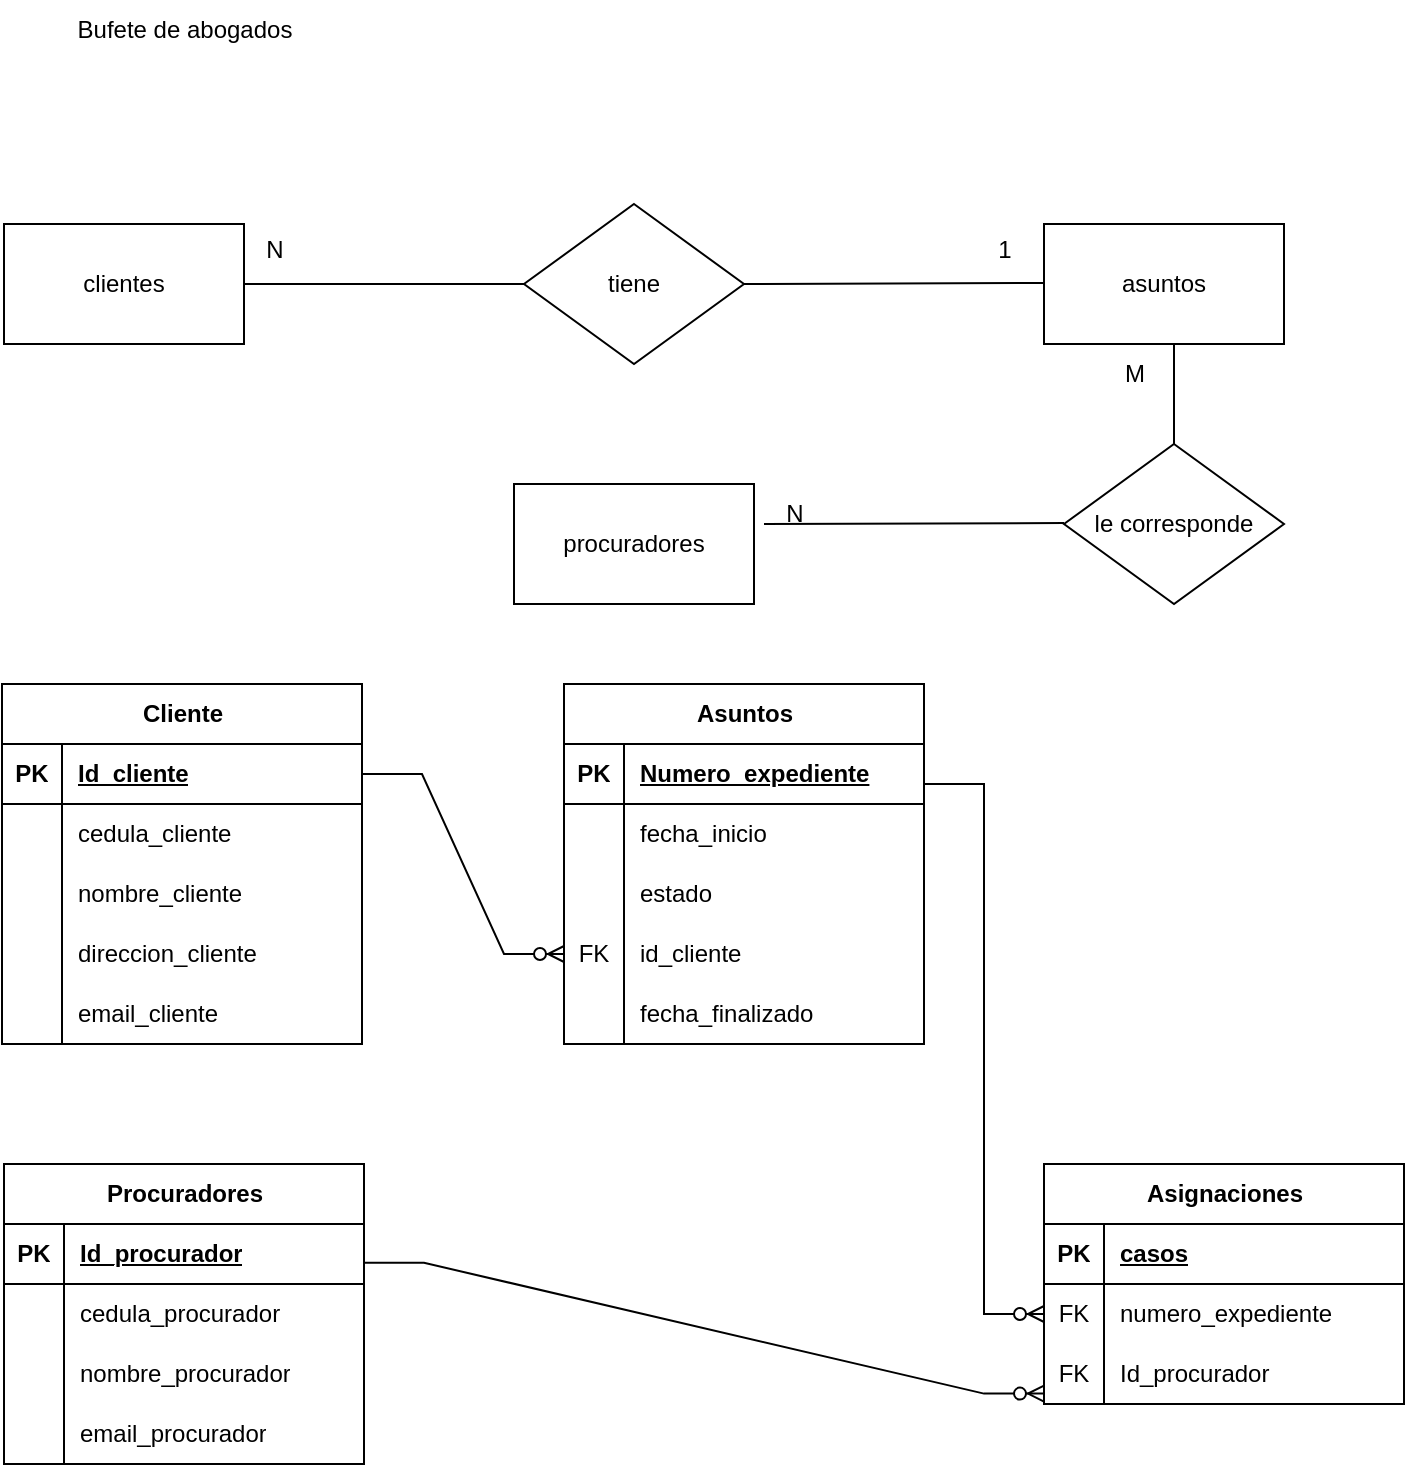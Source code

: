 <mxfile version="21.6.7" type="device">
  <diagram name="Página-1" id="XJ2WqQQjokAcw8YafFzw">
    <mxGraphModel dx="996" dy="541" grid="1" gridSize="10" guides="1" tooltips="1" connect="1" arrows="1" fold="1" page="1" pageScale="1" pageWidth="827" pageHeight="1169" math="0" shadow="0">
      <root>
        <mxCell id="0" />
        <mxCell id="1" parent="0" />
        <mxCell id="Ekouq0RmLSx-K_k8Ovtk-1" value="Bufete de abogados" style="text;html=1;align=center;verticalAlign=middle;resizable=0;points=[];autosize=1;strokeColor=none;fillColor=none;" parent="1" vertex="1">
          <mxGeometry x="65" y="18" width="130" height="30" as="geometry" />
        </mxCell>
        <mxCell id="Ekouq0RmLSx-K_k8Ovtk-2" value="clientes" style="rounded=0;whiteSpace=wrap;html=1;" parent="1" vertex="1">
          <mxGeometry x="40" y="130" width="120" height="60" as="geometry" />
        </mxCell>
        <mxCell id="Ekouq0RmLSx-K_k8Ovtk-3" value="asuntos" style="rounded=0;whiteSpace=wrap;html=1;" parent="1" vertex="1">
          <mxGeometry x="560" y="130" width="120" height="60" as="geometry" />
        </mxCell>
        <mxCell id="Ekouq0RmLSx-K_k8Ovtk-5" value="procuradores" style="rounded=0;whiteSpace=wrap;html=1;" parent="1" vertex="1">
          <mxGeometry x="295" y="260" width="120" height="60" as="geometry" />
        </mxCell>
        <mxCell id="Ekouq0RmLSx-K_k8Ovtk-6" value="tiene" style="rhombus;whiteSpace=wrap;html=1;" parent="1" vertex="1">
          <mxGeometry x="300" y="120" width="110" height="80" as="geometry" />
        </mxCell>
        <mxCell id="Ekouq0RmLSx-K_k8Ovtk-17" value="" style="edgeStyle=orthogonalEdgeStyle;rounded=0;orthogonalLoop=1;jettySize=auto;html=1;endArrow=none;endFill=0;" parent="1" source="Ekouq0RmLSx-K_k8Ovtk-7" target="Ekouq0RmLSx-K_k8Ovtk-3" edge="1">
          <mxGeometry relative="1" as="geometry">
            <Array as="points">
              <mxPoint x="625" y="200" />
              <mxPoint x="625" y="200" />
            </Array>
          </mxGeometry>
        </mxCell>
        <mxCell id="Ekouq0RmLSx-K_k8Ovtk-7" value="le corresponde" style="rhombus;whiteSpace=wrap;html=1;" parent="1" vertex="1">
          <mxGeometry x="570" y="240" width="110" height="80" as="geometry" />
        </mxCell>
        <mxCell id="Ekouq0RmLSx-K_k8Ovtk-8" value="" style="endArrow=none;html=1;rounded=0;" parent="1" edge="1">
          <mxGeometry relative="1" as="geometry">
            <mxPoint x="420" y="280" as="sourcePoint" />
            <mxPoint x="570" y="279.5" as="targetPoint" />
          </mxGeometry>
        </mxCell>
        <mxCell id="Ekouq0RmLSx-K_k8Ovtk-10" value="" style="endArrow=none;html=1;rounded=0;" parent="1" edge="1">
          <mxGeometry relative="1" as="geometry">
            <mxPoint x="410" y="160" as="sourcePoint" />
            <mxPoint x="560" y="159.5" as="targetPoint" />
          </mxGeometry>
        </mxCell>
        <mxCell id="Ekouq0RmLSx-K_k8Ovtk-11" value="" style="endArrow=none;html=1;rounded=0;entryX=0;entryY=0.5;entryDx=0;entryDy=0;" parent="1" target="Ekouq0RmLSx-K_k8Ovtk-6" edge="1">
          <mxGeometry relative="1" as="geometry">
            <mxPoint x="160" y="160" as="sourcePoint" />
            <mxPoint x="290" y="159.5" as="targetPoint" />
          </mxGeometry>
        </mxCell>
        <mxCell id="Ekouq0RmLSx-K_k8Ovtk-18" value="N" style="text;html=1;align=center;verticalAlign=middle;resizable=0;points=[];autosize=1;strokeColor=none;fillColor=none;" parent="1" vertex="1">
          <mxGeometry x="160" y="128" width="30" height="30" as="geometry" />
        </mxCell>
        <mxCell id="Ekouq0RmLSx-K_k8Ovtk-19" value="1" style="text;html=1;align=center;verticalAlign=middle;resizable=0;points=[];autosize=1;strokeColor=none;fillColor=none;" parent="1" vertex="1">
          <mxGeometry x="525" y="128" width="30" height="30" as="geometry" />
        </mxCell>
        <mxCell id="Ekouq0RmLSx-K_k8Ovtk-20" value="N" style="text;html=1;align=center;verticalAlign=middle;resizable=0;points=[];autosize=1;strokeColor=none;fillColor=none;" parent="1" vertex="1">
          <mxGeometry x="420" y="260" width="30" height="30" as="geometry" />
        </mxCell>
        <mxCell id="Ekouq0RmLSx-K_k8Ovtk-21" value="M" style="text;html=1;align=center;verticalAlign=middle;resizable=0;points=[];autosize=1;strokeColor=none;fillColor=none;" parent="1" vertex="1">
          <mxGeometry x="590" y="190" width="30" height="30" as="geometry" />
        </mxCell>
        <mxCell id="Ekouq0RmLSx-K_k8Ovtk-22" value="Cliente" style="shape=table;startSize=30;container=1;collapsible=1;childLayout=tableLayout;fixedRows=1;rowLines=0;fontStyle=1;align=center;resizeLast=1;html=1;" parent="1" vertex="1">
          <mxGeometry x="39" y="360" width="180" height="180" as="geometry" />
        </mxCell>
        <mxCell id="Ekouq0RmLSx-K_k8Ovtk-23" value="" style="shape=tableRow;horizontal=0;startSize=0;swimlaneHead=0;swimlaneBody=0;fillColor=none;collapsible=0;dropTarget=0;points=[[0,0.5],[1,0.5]];portConstraint=eastwest;top=0;left=0;right=0;bottom=1;" parent="Ekouq0RmLSx-K_k8Ovtk-22" vertex="1">
          <mxGeometry y="30" width="180" height="30" as="geometry" />
        </mxCell>
        <mxCell id="Ekouq0RmLSx-K_k8Ovtk-24" value="PK" style="shape=partialRectangle;connectable=0;fillColor=none;top=0;left=0;bottom=0;right=0;fontStyle=1;overflow=hidden;whiteSpace=wrap;html=1;" parent="Ekouq0RmLSx-K_k8Ovtk-23" vertex="1">
          <mxGeometry width="30" height="30" as="geometry">
            <mxRectangle width="30" height="30" as="alternateBounds" />
          </mxGeometry>
        </mxCell>
        <mxCell id="Ekouq0RmLSx-K_k8Ovtk-25" value="Id_cliente" style="shape=partialRectangle;connectable=0;fillColor=none;top=0;left=0;bottom=0;right=0;align=left;spacingLeft=6;fontStyle=5;overflow=hidden;whiteSpace=wrap;html=1;" parent="Ekouq0RmLSx-K_k8Ovtk-23" vertex="1">
          <mxGeometry x="30" width="150" height="30" as="geometry">
            <mxRectangle width="150" height="30" as="alternateBounds" />
          </mxGeometry>
        </mxCell>
        <mxCell id="Ekouq0RmLSx-K_k8Ovtk-26" value="" style="shape=tableRow;horizontal=0;startSize=0;swimlaneHead=0;swimlaneBody=0;fillColor=none;collapsible=0;dropTarget=0;points=[[0,0.5],[1,0.5]];portConstraint=eastwest;top=0;left=0;right=0;bottom=0;" parent="Ekouq0RmLSx-K_k8Ovtk-22" vertex="1">
          <mxGeometry y="60" width="180" height="30" as="geometry" />
        </mxCell>
        <mxCell id="Ekouq0RmLSx-K_k8Ovtk-27" value="" style="shape=partialRectangle;connectable=0;fillColor=none;top=0;left=0;bottom=0;right=0;editable=1;overflow=hidden;whiteSpace=wrap;html=1;" parent="Ekouq0RmLSx-K_k8Ovtk-26" vertex="1">
          <mxGeometry width="30" height="30" as="geometry">
            <mxRectangle width="30" height="30" as="alternateBounds" />
          </mxGeometry>
        </mxCell>
        <mxCell id="Ekouq0RmLSx-K_k8Ovtk-28" value="cedula_cliente" style="shape=partialRectangle;connectable=0;fillColor=none;top=0;left=0;bottom=0;right=0;align=left;spacingLeft=6;overflow=hidden;whiteSpace=wrap;html=1;" parent="Ekouq0RmLSx-K_k8Ovtk-26" vertex="1">
          <mxGeometry x="30" width="150" height="30" as="geometry">
            <mxRectangle width="150" height="30" as="alternateBounds" />
          </mxGeometry>
        </mxCell>
        <mxCell id="Ekouq0RmLSx-K_k8Ovtk-29" value="" style="shape=tableRow;horizontal=0;startSize=0;swimlaneHead=0;swimlaneBody=0;fillColor=none;collapsible=0;dropTarget=0;points=[[0,0.5],[1,0.5]];portConstraint=eastwest;top=0;left=0;right=0;bottom=0;" parent="Ekouq0RmLSx-K_k8Ovtk-22" vertex="1">
          <mxGeometry y="90" width="180" height="30" as="geometry" />
        </mxCell>
        <mxCell id="Ekouq0RmLSx-K_k8Ovtk-30" value="" style="shape=partialRectangle;connectable=0;fillColor=none;top=0;left=0;bottom=0;right=0;editable=1;overflow=hidden;whiteSpace=wrap;html=1;" parent="Ekouq0RmLSx-K_k8Ovtk-29" vertex="1">
          <mxGeometry width="30" height="30" as="geometry">
            <mxRectangle width="30" height="30" as="alternateBounds" />
          </mxGeometry>
        </mxCell>
        <mxCell id="Ekouq0RmLSx-K_k8Ovtk-31" value="nombre_cliente" style="shape=partialRectangle;connectable=0;fillColor=none;top=0;left=0;bottom=0;right=0;align=left;spacingLeft=6;overflow=hidden;whiteSpace=wrap;html=1;" parent="Ekouq0RmLSx-K_k8Ovtk-29" vertex="1">
          <mxGeometry x="30" width="150" height="30" as="geometry">
            <mxRectangle width="150" height="30" as="alternateBounds" />
          </mxGeometry>
        </mxCell>
        <mxCell id="Ekouq0RmLSx-K_k8Ovtk-32" value="" style="shape=tableRow;horizontal=0;startSize=0;swimlaneHead=0;swimlaneBody=0;fillColor=none;collapsible=0;dropTarget=0;points=[[0,0.5],[1,0.5]];portConstraint=eastwest;top=0;left=0;right=0;bottom=0;" parent="Ekouq0RmLSx-K_k8Ovtk-22" vertex="1">
          <mxGeometry y="120" width="180" height="30" as="geometry" />
        </mxCell>
        <mxCell id="Ekouq0RmLSx-K_k8Ovtk-33" value="" style="shape=partialRectangle;connectable=0;fillColor=none;top=0;left=0;bottom=0;right=0;editable=1;overflow=hidden;whiteSpace=wrap;html=1;" parent="Ekouq0RmLSx-K_k8Ovtk-32" vertex="1">
          <mxGeometry width="30" height="30" as="geometry">
            <mxRectangle width="30" height="30" as="alternateBounds" />
          </mxGeometry>
        </mxCell>
        <mxCell id="Ekouq0RmLSx-K_k8Ovtk-34" value="direccion_cliente" style="shape=partialRectangle;connectable=0;fillColor=none;top=0;left=0;bottom=0;right=0;align=left;spacingLeft=6;overflow=hidden;whiteSpace=wrap;html=1;" parent="Ekouq0RmLSx-K_k8Ovtk-32" vertex="1">
          <mxGeometry x="30" width="150" height="30" as="geometry">
            <mxRectangle width="150" height="30" as="alternateBounds" />
          </mxGeometry>
        </mxCell>
        <mxCell id="Ekouq0RmLSx-K_k8Ovtk-61" style="shape=tableRow;horizontal=0;startSize=0;swimlaneHead=0;swimlaneBody=0;fillColor=none;collapsible=0;dropTarget=0;points=[[0,0.5],[1,0.5]];portConstraint=eastwest;top=0;left=0;right=0;bottom=0;" parent="Ekouq0RmLSx-K_k8Ovtk-22" vertex="1">
          <mxGeometry y="150" width="180" height="30" as="geometry" />
        </mxCell>
        <mxCell id="Ekouq0RmLSx-K_k8Ovtk-62" style="shape=partialRectangle;connectable=0;fillColor=none;top=0;left=0;bottom=0;right=0;editable=1;overflow=hidden;whiteSpace=wrap;html=1;" parent="Ekouq0RmLSx-K_k8Ovtk-61" vertex="1">
          <mxGeometry width="30" height="30" as="geometry">
            <mxRectangle width="30" height="30" as="alternateBounds" />
          </mxGeometry>
        </mxCell>
        <mxCell id="Ekouq0RmLSx-K_k8Ovtk-63" value="email_cliente" style="shape=partialRectangle;connectable=0;fillColor=none;top=0;left=0;bottom=0;right=0;align=left;spacingLeft=6;overflow=hidden;whiteSpace=wrap;html=1;" parent="Ekouq0RmLSx-K_k8Ovtk-61" vertex="1">
          <mxGeometry x="30" width="150" height="30" as="geometry">
            <mxRectangle width="150" height="30" as="alternateBounds" />
          </mxGeometry>
        </mxCell>
        <mxCell id="Ekouq0RmLSx-K_k8Ovtk-35" value="Asuntos" style="shape=table;startSize=30;container=1;collapsible=1;childLayout=tableLayout;fixedRows=1;rowLines=0;fontStyle=1;align=center;resizeLast=1;html=1;" parent="1" vertex="1">
          <mxGeometry x="320" y="360" width="180" height="180" as="geometry" />
        </mxCell>
        <mxCell id="Ekouq0RmLSx-K_k8Ovtk-36" value="" style="shape=tableRow;horizontal=0;startSize=0;swimlaneHead=0;swimlaneBody=0;fillColor=none;collapsible=0;dropTarget=0;points=[[0,0.5],[1,0.5]];portConstraint=eastwest;top=0;left=0;right=0;bottom=1;" parent="Ekouq0RmLSx-K_k8Ovtk-35" vertex="1">
          <mxGeometry y="30" width="180" height="30" as="geometry" />
        </mxCell>
        <mxCell id="Ekouq0RmLSx-K_k8Ovtk-37" value="PK" style="shape=partialRectangle;connectable=0;fillColor=none;top=0;left=0;bottom=0;right=0;fontStyle=1;overflow=hidden;whiteSpace=wrap;html=1;" parent="Ekouq0RmLSx-K_k8Ovtk-36" vertex="1">
          <mxGeometry width="30" height="30" as="geometry">
            <mxRectangle width="30" height="30" as="alternateBounds" />
          </mxGeometry>
        </mxCell>
        <mxCell id="Ekouq0RmLSx-K_k8Ovtk-38" value="Numero_expediente" style="shape=partialRectangle;connectable=0;fillColor=none;top=0;left=0;bottom=0;right=0;align=left;spacingLeft=6;fontStyle=5;overflow=hidden;whiteSpace=wrap;html=1;" parent="Ekouq0RmLSx-K_k8Ovtk-36" vertex="1">
          <mxGeometry x="30" width="150" height="30" as="geometry">
            <mxRectangle width="150" height="30" as="alternateBounds" />
          </mxGeometry>
        </mxCell>
        <mxCell id="Ekouq0RmLSx-K_k8Ovtk-39" value="" style="shape=tableRow;horizontal=0;startSize=0;swimlaneHead=0;swimlaneBody=0;fillColor=none;collapsible=0;dropTarget=0;points=[[0,0.5],[1,0.5]];portConstraint=eastwest;top=0;left=0;right=0;bottom=0;" parent="Ekouq0RmLSx-K_k8Ovtk-35" vertex="1">
          <mxGeometry y="60" width="180" height="30" as="geometry" />
        </mxCell>
        <mxCell id="Ekouq0RmLSx-K_k8Ovtk-40" value="" style="shape=partialRectangle;connectable=0;fillColor=none;top=0;left=0;bottom=0;right=0;editable=1;overflow=hidden;whiteSpace=wrap;html=1;" parent="Ekouq0RmLSx-K_k8Ovtk-39" vertex="1">
          <mxGeometry width="30" height="30" as="geometry">
            <mxRectangle width="30" height="30" as="alternateBounds" />
          </mxGeometry>
        </mxCell>
        <mxCell id="Ekouq0RmLSx-K_k8Ovtk-41" value="fecha_inicio" style="shape=partialRectangle;connectable=0;fillColor=none;top=0;left=0;bottom=0;right=0;align=left;spacingLeft=6;overflow=hidden;whiteSpace=wrap;html=1;" parent="Ekouq0RmLSx-K_k8Ovtk-39" vertex="1">
          <mxGeometry x="30" width="150" height="30" as="geometry">
            <mxRectangle width="150" height="30" as="alternateBounds" />
          </mxGeometry>
        </mxCell>
        <mxCell id="Ekouq0RmLSx-K_k8Ovtk-42" value="" style="shape=tableRow;horizontal=0;startSize=0;swimlaneHead=0;swimlaneBody=0;fillColor=none;collapsible=0;dropTarget=0;points=[[0,0.5],[1,0.5]];portConstraint=eastwest;top=0;left=0;right=0;bottom=0;" parent="Ekouq0RmLSx-K_k8Ovtk-35" vertex="1">
          <mxGeometry y="90" width="180" height="30" as="geometry" />
        </mxCell>
        <mxCell id="Ekouq0RmLSx-K_k8Ovtk-43" value="" style="shape=partialRectangle;connectable=0;fillColor=none;top=0;left=0;bottom=0;right=0;editable=1;overflow=hidden;whiteSpace=wrap;html=1;" parent="Ekouq0RmLSx-K_k8Ovtk-42" vertex="1">
          <mxGeometry width="30" height="30" as="geometry">
            <mxRectangle width="30" height="30" as="alternateBounds" />
          </mxGeometry>
        </mxCell>
        <mxCell id="Ekouq0RmLSx-K_k8Ovtk-44" value="estado" style="shape=partialRectangle;connectable=0;fillColor=none;top=0;left=0;bottom=0;right=0;align=left;spacingLeft=6;overflow=hidden;whiteSpace=wrap;html=1;" parent="Ekouq0RmLSx-K_k8Ovtk-42" vertex="1">
          <mxGeometry x="30" width="150" height="30" as="geometry">
            <mxRectangle width="150" height="30" as="alternateBounds" />
          </mxGeometry>
        </mxCell>
        <mxCell id="Ekouq0RmLSx-K_k8Ovtk-45" value="" style="shape=tableRow;horizontal=0;startSize=0;swimlaneHead=0;swimlaneBody=0;fillColor=none;collapsible=0;dropTarget=0;points=[[0,0.5],[1,0.5]];portConstraint=eastwest;top=0;left=0;right=0;bottom=0;" parent="Ekouq0RmLSx-K_k8Ovtk-35" vertex="1">
          <mxGeometry y="120" width="180" height="30" as="geometry" />
        </mxCell>
        <mxCell id="Ekouq0RmLSx-K_k8Ovtk-46" value="FK" style="shape=partialRectangle;connectable=0;fillColor=none;top=0;left=0;bottom=0;right=0;editable=1;overflow=hidden;whiteSpace=wrap;html=1;" parent="Ekouq0RmLSx-K_k8Ovtk-45" vertex="1">
          <mxGeometry width="30" height="30" as="geometry">
            <mxRectangle width="30" height="30" as="alternateBounds" />
          </mxGeometry>
        </mxCell>
        <mxCell id="Ekouq0RmLSx-K_k8Ovtk-47" value="id_cliente" style="shape=partialRectangle;connectable=0;fillColor=none;top=0;left=0;bottom=0;right=0;align=left;spacingLeft=6;overflow=hidden;whiteSpace=wrap;html=1;" parent="Ekouq0RmLSx-K_k8Ovtk-45" vertex="1">
          <mxGeometry x="30" width="150" height="30" as="geometry">
            <mxRectangle width="150" height="30" as="alternateBounds" />
          </mxGeometry>
        </mxCell>
        <mxCell id="Ekouq0RmLSx-K_k8Ovtk-64" style="shape=tableRow;horizontal=0;startSize=0;swimlaneHead=0;swimlaneBody=0;fillColor=none;collapsible=0;dropTarget=0;points=[[0,0.5],[1,0.5]];portConstraint=eastwest;top=0;left=0;right=0;bottom=0;" parent="Ekouq0RmLSx-K_k8Ovtk-35" vertex="1">
          <mxGeometry y="150" width="180" height="30" as="geometry" />
        </mxCell>
        <mxCell id="Ekouq0RmLSx-K_k8Ovtk-65" style="shape=partialRectangle;connectable=0;fillColor=none;top=0;left=0;bottom=0;right=0;editable=1;overflow=hidden;whiteSpace=wrap;html=1;" parent="Ekouq0RmLSx-K_k8Ovtk-64" vertex="1">
          <mxGeometry width="30" height="30" as="geometry">
            <mxRectangle width="30" height="30" as="alternateBounds" />
          </mxGeometry>
        </mxCell>
        <mxCell id="Ekouq0RmLSx-K_k8Ovtk-66" value="fecha_finalizado" style="shape=partialRectangle;connectable=0;fillColor=none;top=0;left=0;bottom=0;right=0;align=left;spacingLeft=6;overflow=hidden;whiteSpace=wrap;html=1;" parent="Ekouq0RmLSx-K_k8Ovtk-64" vertex="1">
          <mxGeometry x="30" width="150" height="30" as="geometry">
            <mxRectangle width="150" height="30" as="alternateBounds" />
          </mxGeometry>
        </mxCell>
        <mxCell id="Ekouq0RmLSx-K_k8Ovtk-48" value="Procuradores" style="shape=table;startSize=30;container=1;collapsible=1;childLayout=tableLayout;fixedRows=1;rowLines=0;fontStyle=1;align=center;resizeLast=1;html=1;" parent="1" vertex="1">
          <mxGeometry x="40" y="600" width="180" height="150" as="geometry" />
        </mxCell>
        <mxCell id="Ekouq0RmLSx-K_k8Ovtk-49" value="" style="shape=tableRow;horizontal=0;startSize=0;swimlaneHead=0;swimlaneBody=0;fillColor=none;collapsible=0;dropTarget=0;points=[[0,0.5],[1,0.5]];portConstraint=eastwest;top=0;left=0;right=0;bottom=1;" parent="Ekouq0RmLSx-K_k8Ovtk-48" vertex="1">
          <mxGeometry y="30" width="180" height="30" as="geometry" />
        </mxCell>
        <mxCell id="Ekouq0RmLSx-K_k8Ovtk-50" value="PK" style="shape=partialRectangle;connectable=0;fillColor=none;top=0;left=0;bottom=0;right=0;fontStyle=1;overflow=hidden;whiteSpace=wrap;html=1;" parent="Ekouq0RmLSx-K_k8Ovtk-49" vertex="1">
          <mxGeometry width="30" height="30" as="geometry">
            <mxRectangle width="30" height="30" as="alternateBounds" />
          </mxGeometry>
        </mxCell>
        <mxCell id="Ekouq0RmLSx-K_k8Ovtk-51" value="Id_procurador" style="shape=partialRectangle;connectable=0;fillColor=none;top=0;left=0;bottom=0;right=0;align=left;spacingLeft=6;fontStyle=5;overflow=hidden;whiteSpace=wrap;html=1;" parent="Ekouq0RmLSx-K_k8Ovtk-49" vertex="1">
          <mxGeometry x="30" width="150" height="30" as="geometry">
            <mxRectangle width="150" height="30" as="alternateBounds" />
          </mxGeometry>
        </mxCell>
        <mxCell id="Ekouq0RmLSx-K_k8Ovtk-52" value="" style="shape=tableRow;horizontal=0;startSize=0;swimlaneHead=0;swimlaneBody=0;fillColor=none;collapsible=0;dropTarget=0;points=[[0,0.5],[1,0.5]];portConstraint=eastwest;top=0;left=0;right=0;bottom=0;" parent="Ekouq0RmLSx-K_k8Ovtk-48" vertex="1">
          <mxGeometry y="60" width="180" height="30" as="geometry" />
        </mxCell>
        <mxCell id="Ekouq0RmLSx-K_k8Ovtk-53" value="" style="shape=partialRectangle;connectable=0;fillColor=none;top=0;left=0;bottom=0;right=0;editable=1;overflow=hidden;whiteSpace=wrap;html=1;" parent="Ekouq0RmLSx-K_k8Ovtk-52" vertex="1">
          <mxGeometry width="30" height="30" as="geometry">
            <mxRectangle width="30" height="30" as="alternateBounds" />
          </mxGeometry>
        </mxCell>
        <mxCell id="Ekouq0RmLSx-K_k8Ovtk-54" value="cedula_procurador" style="shape=partialRectangle;connectable=0;fillColor=none;top=0;left=0;bottom=0;right=0;align=left;spacingLeft=6;overflow=hidden;whiteSpace=wrap;html=1;" parent="Ekouq0RmLSx-K_k8Ovtk-52" vertex="1">
          <mxGeometry x="30" width="150" height="30" as="geometry">
            <mxRectangle width="150" height="30" as="alternateBounds" />
          </mxGeometry>
        </mxCell>
        <mxCell id="Ekouq0RmLSx-K_k8Ovtk-55" value="" style="shape=tableRow;horizontal=0;startSize=0;swimlaneHead=0;swimlaneBody=0;fillColor=none;collapsible=0;dropTarget=0;points=[[0,0.5],[1,0.5]];portConstraint=eastwest;top=0;left=0;right=0;bottom=0;" parent="Ekouq0RmLSx-K_k8Ovtk-48" vertex="1">
          <mxGeometry y="90" width="180" height="30" as="geometry" />
        </mxCell>
        <mxCell id="Ekouq0RmLSx-K_k8Ovtk-56" value="" style="shape=partialRectangle;connectable=0;fillColor=none;top=0;left=0;bottom=0;right=0;editable=1;overflow=hidden;whiteSpace=wrap;html=1;" parent="Ekouq0RmLSx-K_k8Ovtk-55" vertex="1">
          <mxGeometry width="30" height="30" as="geometry">
            <mxRectangle width="30" height="30" as="alternateBounds" />
          </mxGeometry>
        </mxCell>
        <mxCell id="Ekouq0RmLSx-K_k8Ovtk-57" value="nombre_procurador" style="shape=partialRectangle;connectable=0;fillColor=none;top=0;left=0;bottom=0;right=0;align=left;spacingLeft=6;overflow=hidden;whiteSpace=wrap;html=1;" parent="Ekouq0RmLSx-K_k8Ovtk-55" vertex="1">
          <mxGeometry x="30" width="150" height="30" as="geometry">
            <mxRectangle width="150" height="30" as="alternateBounds" />
          </mxGeometry>
        </mxCell>
        <mxCell id="Ekouq0RmLSx-K_k8Ovtk-58" value="" style="shape=tableRow;horizontal=0;startSize=0;swimlaneHead=0;swimlaneBody=0;fillColor=none;collapsible=0;dropTarget=0;points=[[0,0.5],[1,0.5]];portConstraint=eastwest;top=0;left=0;right=0;bottom=0;" parent="Ekouq0RmLSx-K_k8Ovtk-48" vertex="1">
          <mxGeometry y="120" width="180" height="30" as="geometry" />
        </mxCell>
        <mxCell id="Ekouq0RmLSx-K_k8Ovtk-59" value="" style="shape=partialRectangle;connectable=0;fillColor=none;top=0;left=0;bottom=0;right=0;editable=1;overflow=hidden;whiteSpace=wrap;html=1;" parent="Ekouq0RmLSx-K_k8Ovtk-58" vertex="1">
          <mxGeometry width="30" height="30" as="geometry">
            <mxRectangle width="30" height="30" as="alternateBounds" />
          </mxGeometry>
        </mxCell>
        <mxCell id="Ekouq0RmLSx-K_k8Ovtk-60" value="email_procurador" style="shape=partialRectangle;connectable=0;fillColor=none;top=0;left=0;bottom=0;right=0;align=left;spacingLeft=6;overflow=hidden;whiteSpace=wrap;html=1;" parent="Ekouq0RmLSx-K_k8Ovtk-58" vertex="1">
          <mxGeometry x="30" width="150" height="30" as="geometry">
            <mxRectangle width="150" height="30" as="alternateBounds" />
          </mxGeometry>
        </mxCell>
        <mxCell id="Ekouq0RmLSx-K_k8Ovtk-67" value="Asignaciones" style="shape=table;startSize=30;container=1;collapsible=1;childLayout=tableLayout;fixedRows=1;rowLines=0;fontStyle=1;align=center;resizeLast=1;html=1;" parent="1" vertex="1">
          <mxGeometry x="560" y="600" width="180" height="120" as="geometry" />
        </mxCell>
        <mxCell id="Ekouq0RmLSx-K_k8Ovtk-68" value="" style="shape=tableRow;horizontal=0;startSize=0;swimlaneHead=0;swimlaneBody=0;fillColor=none;collapsible=0;dropTarget=0;points=[[0,0.5],[1,0.5]];portConstraint=eastwest;top=0;left=0;right=0;bottom=1;" parent="Ekouq0RmLSx-K_k8Ovtk-67" vertex="1">
          <mxGeometry y="30" width="180" height="30" as="geometry" />
        </mxCell>
        <mxCell id="Ekouq0RmLSx-K_k8Ovtk-69" value="PK" style="shape=partialRectangle;connectable=0;fillColor=none;top=0;left=0;bottom=0;right=0;fontStyle=1;overflow=hidden;whiteSpace=wrap;html=1;" parent="Ekouq0RmLSx-K_k8Ovtk-68" vertex="1">
          <mxGeometry width="30" height="30" as="geometry">
            <mxRectangle width="30" height="30" as="alternateBounds" />
          </mxGeometry>
        </mxCell>
        <mxCell id="Ekouq0RmLSx-K_k8Ovtk-70" value="casos" style="shape=partialRectangle;connectable=0;fillColor=none;top=0;left=0;bottom=0;right=0;align=left;spacingLeft=6;fontStyle=5;overflow=hidden;whiteSpace=wrap;html=1;" parent="Ekouq0RmLSx-K_k8Ovtk-68" vertex="1">
          <mxGeometry x="30" width="150" height="30" as="geometry">
            <mxRectangle width="150" height="30" as="alternateBounds" />
          </mxGeometry>
        </mxCell>
        <mxCell id="Ekouq0RmLSx-K_k8Ovtk-71" value="" style="shape=tableRow;horizontal=0;startSize=0;swimlaneHead=0;swimlaneBody=0;fillColor=none;collapsible=0;dropTarget=0;points=[[0,0.5],[1,0.5]];portConstraint=eastwest;top=0;left=0;right=0;bottom=0;" parent="Ekouq0RmLSx-K_k8Ovtk-67" vertex="1">
          <mxGeometry y="60" width="180" height="30" as="geometry" />
        </mxCell>
        <mxCell id="Ekouq0RmLSx-K_k8Ovtk-72" value="FK" style="shape=partialRectangle;connectable=0;fillColor=none;top=0;left=0;bottom=0;right=0;editable=1;overflow=hidden;whiteSpace=wrap;html=1;" parent="Ekouq0RmLSx-K_k8Ovtk-71" vertex="1">
          <mxGeometry width="30" height="30" as="geometry">
            <mxRectangle width="30" height="30" as="alternateBounds" />
          </mxGeometry>
        </mxCell>
        <mxCell id="Ekouq0RmLSx-K_k8Ovtk-73" value="numero_expediente" style="shape=partialRectangle;connectable=0;fillColor=none;top=0;left=0;bottom=0;right=0;align=left;spacingLeft=6;overflow=hidden;whiteSpace=wrap;html=1;" parent="Ekouq0RmLSx-K_k8Ovtk-71" vertex="1">
          <mxGeometry x="30" width="150" height="30" as="geometry">
            <mxRectangle width="150" height="30" as="alternateBounds" />
          </mxGeometry>
        </mxCell>
        <mxCell id="Ekouq0RmLSx-K_k8Ovtk-74" value="" style="shape=tableRow;horizontal=0;startSize=0;swimlaneHead=0;swimlaneBody=0;fillColor=none;collapsible=0;dropTarget=0;points=[[0,0.5],[1,0.5]];portConstraint=eastwest;top=0;left=0;right=0;bottom=0;" parent="Ekouq0RmLSx-K_k8Ovtk-67" vertex="1">
          <mxGeometry y="90" width="180" height="30" as="geometry" />
        </mxCell>
        <mxCell id="Ekouq0RmLSx-K_k8Ovtk-75" value="FK" style="shape=partialRectangle;connectable=0;fillColor=none;top=0;left=0;bottom=0;right=0;editable=1;overflow=hidden;whiteSpace=wrap;html=1;" parent="Ekouq0RmLSx-K_k8Ovtk-74" vertex="1">
          <mxGeometry width="30" height="30" as="geometry">
            <mxRectangle width="30" height="30" as="alternateBounds" />
          </mxGeometry>
        </mxCell>
        <mxCell id="Ekouq0RmLSx-K_k8Ovtk-76" value="Id_procurador" style="shape=partialRectangle;connectable=0;fillColor=none;top=0;left=0;bottom=0;right=0;align=left;spacingLeft=6;overflow=hidden;whiteSpace=wrap;html=1;" parent="Ekouq0RmLSx-K_k8Ovtk-74" vertex="1">
          <mxGeometry x="30" width="150" height="30" as="geometry">
            <mxRectangle width="150" height="30" as="alternateBounds" />
          </mxGeometry>
        </mxCell>
        <mxCell id="Ekouq0RmLSx-K_k8Ovtk-80" value="" style="edgeStyle=entityRelationEdgeStyle;fontSize=12;html=1;endArrow=ERzeroToMany;endFill=1;rounded=0;exitX=1;exitY=0.5;exitDx=0;exitDy=0;entryX=0;entryY=0.5;entryDx=0;entryDy=0;" parent="1" source="Ekouq0RmLSx-K_k8Ovtk-23" edge="1" target="Ekouq0RmLSx-K_k8Ovtk-45">
          <mxGeometry width="100" height="100" relative="1" as="geometry">
            <mxPoint x="80" y="400" as="sourcePoint" />
            <mxPoint x="331" y="495" as="targetPoint" />
          </mxGeometry>
        </mxCell>
        <mxCell id="Ekouq0RmLSx-K_k8Ovtk-84" value="" style="edgeStyle=entityRelationEdgeStyle;fontSize=12;html=1;endArrow=ERzeroToMany;endFill=1;rounded=0;entryX=0;entryY=0.827;entryDx=0;entryDy=0;entryPerimeter=0;" parent="1" edge="1" target="Ekouq0RmLSx-K_k8Ovtk-74">
          <mxGeometry width="100" height="100" relative="1" as="geometry">
            <mxPoint x="220" y="649.38" as="sourcePoint" />
            <mxPoint x="560.72" y="720.0" as="targetPoint" />
          </mxGeometry>
        </mxCell>
        <mxCell id="paQRv2wbLp4aX9PUoifF-1" value="" style="edgeStyle=entityRelationEdgeStyle;fontSize=12;html=1;endArrow=ERzeroToMany;endFill=1;rounded=0;" edge="1" parent="1" target="Ekouq0RmLSx-K_k8Ovtk-71">
          <mxGeometry width="100" height="100" relative="1" as="geometry">
            <mxPoint x="500" y="410" as="sourcePoint" />
            <mxPoint x="560" y="675" as="targetPoint" />
            <Array as="points">
              <mxPoint x="560" y="670" />
            </Array>
          </mxGeometry>
        </mxCell>
      </root>
    </mxGraphModel>
  </diagram>
</mxfile>
